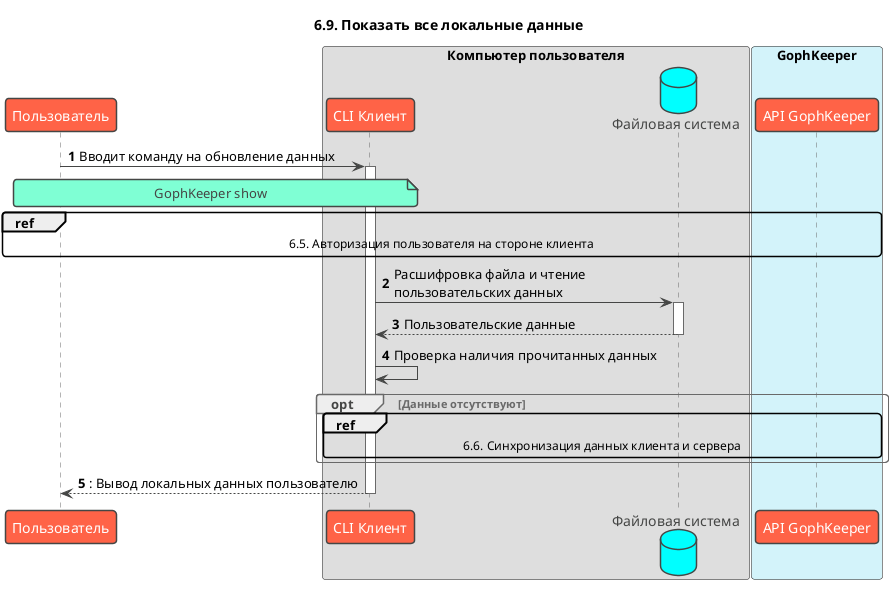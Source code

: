 @startuml
!theme vibrant
title: 6.9. Показать все локальные данные
skinparam maxMessageSize 300
autonumber

participant "Пользователь" as user
box "Компьютер пользователя" #DEDEDE
    participant "CLI Клиент" as client
    database "Файловая система" as file
end box

box "GophKeeper" #d3f3fa
    participant "API GophKeeper" as api
end box

user -> client ++ : Вводит команду на обновление данных
note over user, client
    GophKeeper show
end note

ref over user, api
    6.5. Авторизация пользователя на стороне клиента
end

client -> file ++ : Расшифровка файла и чтение пользовательских данных
return Пользовательские данные

client -> client: Проверка наличия прочитанных данных
opt Данные отсутствуют
    ref over client, api
        6.6. Синхронизация данных клиента и сервера
    end
end

return: Вывод локальных данных пользователю

@enduml